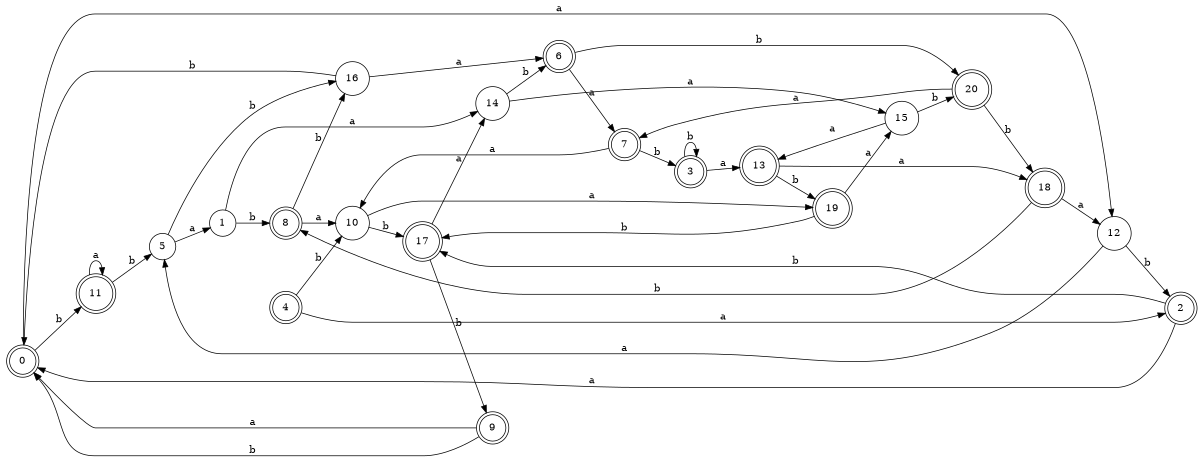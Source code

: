 digraph n17_6 {
__start0 [label="" shape="none"];

rankdir=LR;
size="8,5";

s0 [style="rounded,filled", color="black", fillcolor="white" shape="doublecircle", label="0"];
s1 [style="filled", color="black", fillcolor="white" shape="circle", label="1"];
s2 [style="rounded,filled", color="black", fillcolor="white" shape="doublecircle", label="2"];
s3 [style="rounded,filled", color="black", fillcolor="white" shape="doublecircle", label="3"];
s4 [style="rounded,filled", color="black", fillcolor="white" shape="doublecircle", label="4"];
s5 [style="filled", color="black", fillcolor="white" shape="circle", label="5"];
s6 [style="rounded,filled", color="black", fillcolor="white" shape="doublecircle", label="6"];
s7 [style="rounded,filled", color="black", fillcolor="white" shape="doublecircle", label="7"];
s8 [style="rounded,filled", color="black", fillcolor="white" shape="doublecircle", label="8"];
s9 [style="rounded,filled", color="black", fillcolor="white" shape="doublecircle", label="9"];
s10 [style="filled", color="black", fillcolor="white" shape="circle", label="10"];
s11 [style="rounded,filled", color="black", fillcolor="white" shape="doublecircle", label="11"];
s12 [style="filled", color="black", fillcolor="white" shape="circle", label="12"];
s13 [style="rounded,filled", color="black", fillcolor="white" shape="doublecircle", label="13"];
s14 [style="filled", color="black", fillcolor="white" shape="circle", label="14"];
s15 [style="filled", color="black", fillcolor="white" shape="circle", label="15"];
s16 [style="filled", color="black", fillcolor="white" shape="circle", label="16"];
s17 [style="rounded,filled", color="black", fillcolor="white" shape="doublecircle", label="17"];
s18 [style="rounded,filled", color="black", fillcolor="white" shape="doublecircle", label="18"];
s19 [style="rounded,filled", color="black", fillcolor="white" shape="doublecircle", label="19"];
s20 [style="rounded,filled", color="black", fillcolor="white" shape="doublecircle", label="20"];
s0 -> s12 [label="a"];
s0 -> s11 [label="b"];
s1 -> s14 [label="a"];
s1 -> s8 [label="b"];
s2 -> s0 [label="a"];
s2 -> s17 [label="b"];
s3 -> s13 [label="a"];
s3 -> s3 [label="b"];
s4 -> s2 [label="a"];
s4 -> s10 [label="b"];
s5 -> s1 [label="a"];
s5 -> s16 [label="b"];
s6 -> s7 [label="a"];
s6 -> s20 [label="b"];
s7 -> s10 [label="a"];
s7 -> s3 [label="b"];
s8 -> s10 [label="a"];
s8 -> s16 [label="b"];
s9 -> s0 [label="a"];
s9 -> s0 [label="b"];
s10 -> s19 [label="a"];
s10 -> s17 [label="b"];
s11 -> s11 [label="a"];
s11 -> s5 [label="b"];
s12 -> s5 [label="a"];
s12 -> s2 [label="b"];
s13 -> s18 [label="a"];
s13 -> s19 [label="b"];
s14 -> s15 [label="a"];
s14 -> s6 [label="b"];
s15 -> s13 [label="a"];
s15 -> s20 [label="b"];
s16 -> s6 [label="a"];
s16 -> s0 [label="b"];
s17 -> s14 [label="a"];
s17 -> s9 [label="b"];
s18 -> s12 [label="a"];
s18 -> s8 [label="b"];
s19 -> s15 [label="a"];
s19 -> s17 [label="b"];
s20 -> s7 [label="a"];
s20 -> s18 [label="b"];

}